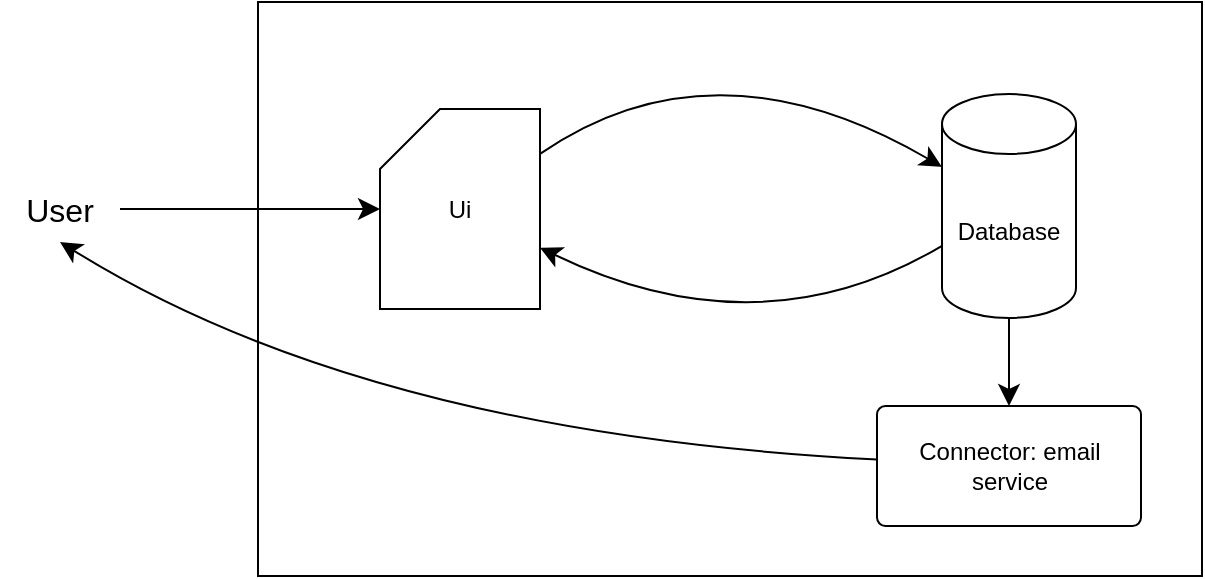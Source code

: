 <mxfile version="24.5.5" type="github">
  <diagram name="Page-1" id="y3ndoVi6xfqWE6r7pKKq">
    <mxGraphModel dx="1046" dy="562" grid="0" gridSize="10" guides="1" tooltips="1" connect="1" arrows="1" fold="1" page="0" pageScale="1" pageWidth="827" pageHeight="1169" math="0" shadow="0">
      <root>
        <mxCell id="0" />
        <mxCell id="1" parent="0" />
        <mxCell id="hAeRkLpJTVYSFVQUcOaB-1" value="" style="rounded=0;whiteSpace=wrap;html=1;" parent="1" vertex="1">
          <mxGeometry x="338" y="91" width="472" height="287" as="geometry" />
        </mxCell>
        <mxCell id="hAeRkLpJTVYSFVQUcOaB-11" value="" style="edgeStyle=none;curved=1;rounded=0;orthogonalLoop=1;jettySize=auto;html=1;fontSize=12;startSize=8;endSize=8;" parent="1" source="hAeRkLpJTVYSFVQUcOaB-3" target="hAeRkLpJTVYSFVQUcOaB-12" edge="1">
          <mxGeometry relative="1" as="geometry" />
        </mxCell>
        <mxCell id="hAeRkLpJTVYSFVQUcOaB-3" value="User" style="text;html=1;align=center;verticalAlign=middle;whiteSpace=wrap;rounded=0;fontSize=16;" parent="1" vertex="1">
          <mxGeometry x="209" y="178" width="60" height="33" as="geometry" />
        </mxCell>
        <mxCell id="hAeRkLpJTVYSFVQUcOaB-18" style="edgeStyle=none;curved=1;rounded=0;orthogonalLoop=1;jettySize=auto;html=1;fontSize=12;startSize=8;endSize=8;" parent="1" source="hAeRkLpJTVYSFVQUcOaB-7" target="hAeRkLpJTVYSFVQUcOaB-12" edge="1">
          <mxGeometry relative="1" as="geometry">
            <Array as="points">
              <mxPoint x="589" y="267" />
            </Array>
          </mxGeometry>
        </mxCell>
        <mxCell id="hAeRkLpJTVYSFVQUcOaB-26" value="" style="edgeStyle=none;curved=1;rounded=0;orthogonalLoop=1;jettySize=auto;html=1;fontSize=12;startSize=8;endSize=8;" parent="1" source="hAeRkLpJTVYSFVQUcOaB-7" target="hAeRkLpJTVYSFVQUcOaB-8" edge="1">
          <mxGeometry relative="1" as="geometry" />
        </mxCell>
        <mxCell id="hAeRkLpJTVYSFVQUcOaB-7" value="Database" style="shape=cylinder3;whiteSpace=wrap;html=1;boundedLbl=1;backgroundOutline=1;size=15;" parent="1" vertex="1">
          <mxGeometry x="680" y="137" width="67" height="112" as="geometry" />
        </mxCell>
        <mxCell id="hAeRkLpJTVYSFVQUcOaB-23" style="edgeStyle=none;curved=1;rounded=0;orthogonalLoop=1;jettySize=auto;html=1;entryX=0.5;entryY=1;entryDx=0;entryDy=0;fontSize=12;startSize=8;endSize=8;" parent="1" source="hAeRkLpJTVYSFVQUcOaB-8" target="hAeRkLpJTVYSFVQUcOaB-3" edge="1">
          <mxGeometry relative="1" as="geometry">
            <Array as="points">
              <mxPoint x="393" y="307" />
            </Array>
          </mxGeometry>
        </mxCell>
        <mxCell id="hAeRkLpJTVYSFVQUcOaB-8" value="Connector: email service" style="rounded=1;whiteSpace=wrap;html=1;arcSize=7;" parent="1" vertex="1">
          <mxGeometry x="647.5" y="293" width="132" height="60" as="geometry" />
        </mxCell>
        <mxCell id="hAeRkLpJTVYSFVQUcOaB-13" style="edgeStyle=none;curved=1;rounded=0;orthogonalLoop=1;jettySize=auto;html=1;fontSize=12;startSize=8;endSize=8;" parent="1" source="hAeRkLpJTVYSFVQUcOaB-12" target="hAeRkLpJTVYSFVQUcOaB-7" edge="1">
          <mxGeometry relative="1" as="geometry">
            <Array as="points">
              <mxPoint x="566" y="107" />
            </Array>
          </mxGeometry>
        </mxCell>
        <mxCell id="hAeRkLpJTVYSFVQUcOaB-12" value="Ui" style="shape=card;whiteSpace=wrap;html=1;" parent="1" vertex="1">
          <mxGeometry x="399" y="144.5" width="80" height="100" as="geometry" />
        </mxCell>
      </root>
    </mxGraphModel>
  </diagram>
</mxfile>
